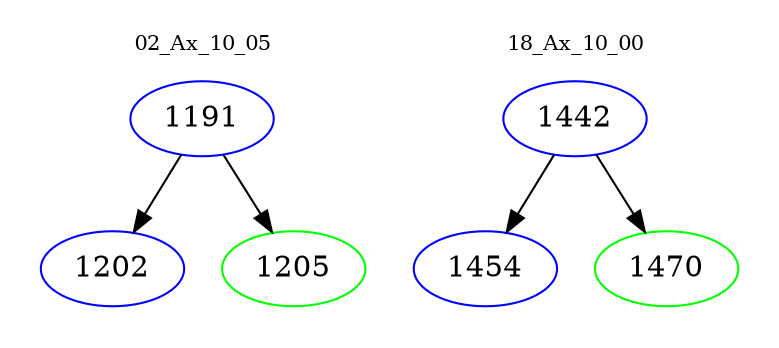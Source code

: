 digraph{
subgraph cluster_0 {
color = white
label = "02_Ax_10_05";
fontsize=10;
T0_1191 [label="1191", color="blue"]
T0_1191 -> T0_1202 [color="black"]
T0_1202 [label="1202", color="blue"]
T0_1191 -> T0_1205 [color="black"]
T0_1205 [label="1205", color="green"]
}
subgraph cluster_1 {
color = white
label = "18_Ax_10_00";
fontsize=10;
T1_1442 [label="1442", color="blue"]
T1_1442 -> T1_1454 [color="black"]
T1_1454 [label="1454", color="blue"]
T1_1442 -> T1_1470 [color="black"]
T1_1470 [label="1470", color="green"]
}
}
